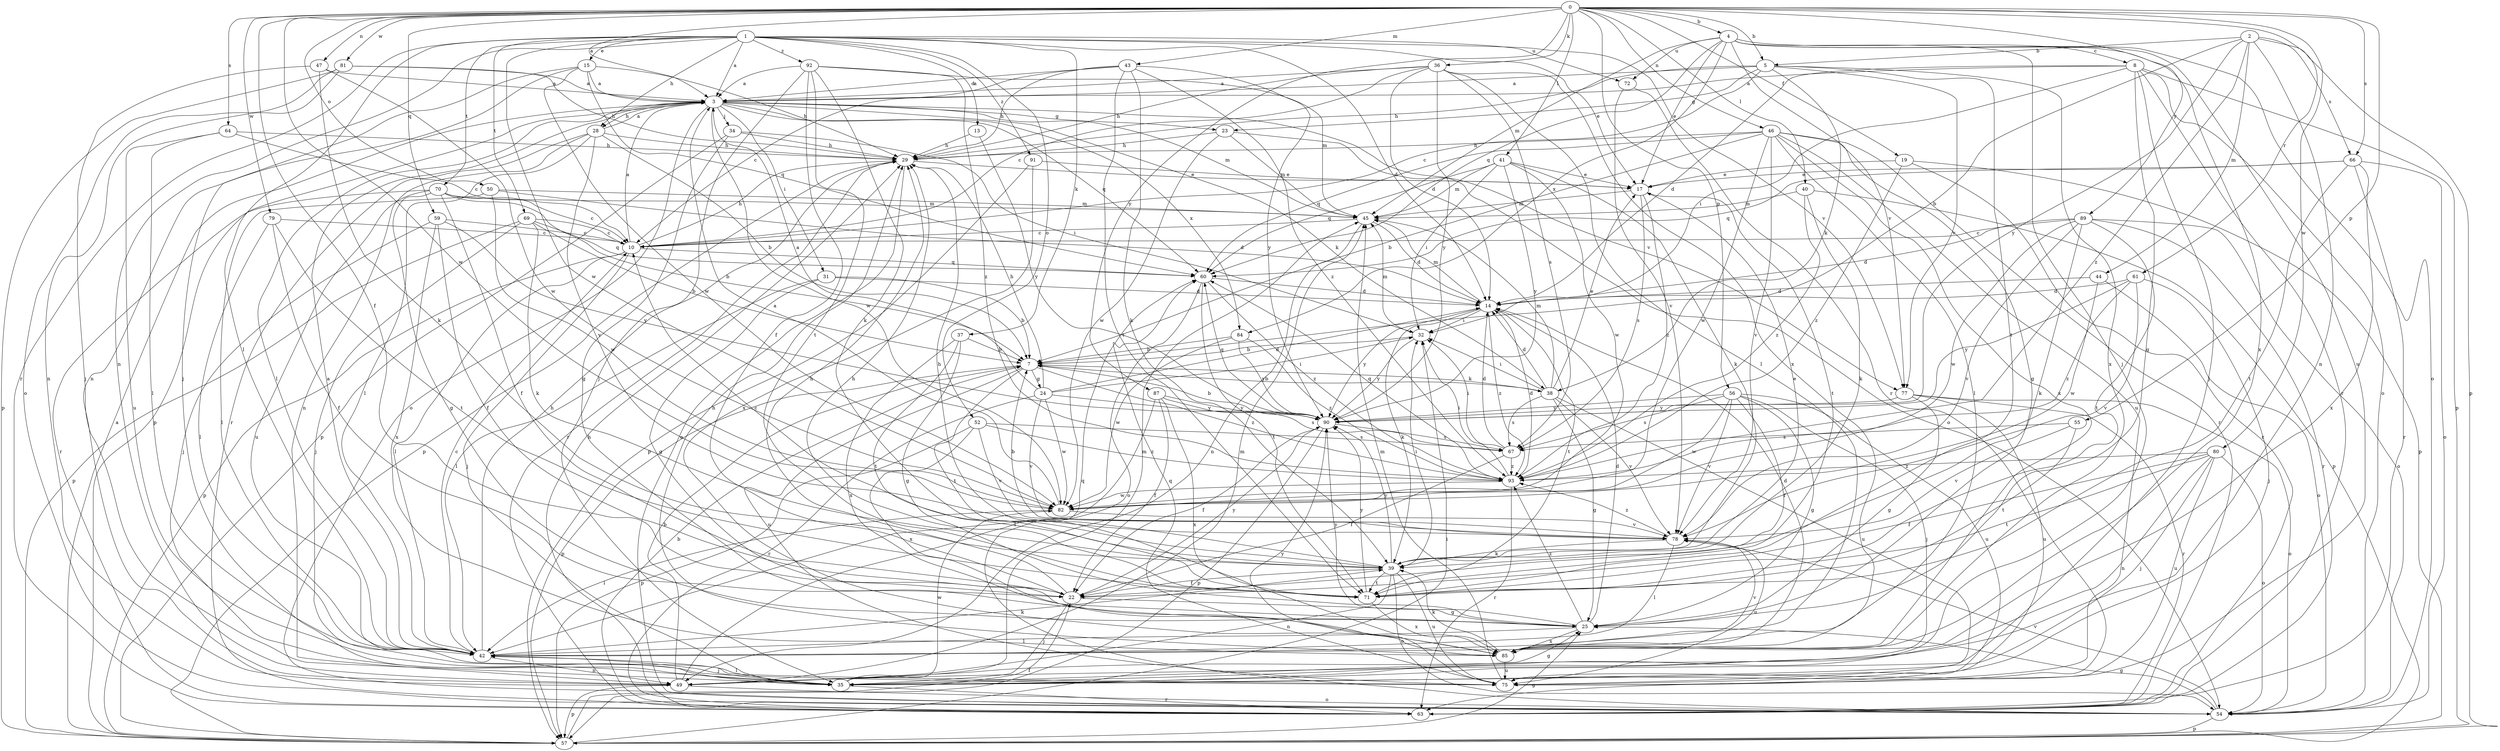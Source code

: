 strict digraph  {
0;
1;
2;
3;
4;
5;
7;
8;
10;
13;
14;
15;
17;
19;
22;
23;
24;
25;
28;
29;
31;
32;
34;
35;
36;
37;
38;
39;
40;
41;
42;
43;
44;
45;
46;
47;
49;
50;
52;
54;
55;
56;
57;
59;
60;
61;
63;
64;
66;
67;
69;
70;
71;
72;
75;
77;
78;
79;
80;
81;
82;
84;
85;
87;
89;
90;
91;
92;
93;
0 -> 3  [label=a];
0 -> 4  [label=b];
0 -> 5  [label=b];
0 -> 19  [label=f];
0 -> 22  [label=f];
0 -> 36  [label=k];
0 -> 40  [label=l];
0 -> 41  [label=l];
0 -> 43  [label=m];
0 -> 46  [label=n];
0 -> 47  [label=n];
0 -> 50  [label=o];
0 -> 55  [label=p];
0 -> 56  [label=p];
0 -> 59  [label=q];
0 -> 61  [label=r];
0 -> 64  [label=s];
0 -> 66  [label=s];
0 -> 79  [label=w];
0 -> 80  [label=w];
0 -> 81  [label=w];
0 -> 82  [label=w];
0 -> 87  [label=y];
0 -> 89  [label=y];
1 -> 3  [label=a];
1 -> 13  [label=d];
1 -> 14  [label=d];
1 -> 15  [label=e];
1 -> 17  [label=e];
1 -> 28  [label=h];
1 -> 37  [label=k];
1 -> 42  [label=l];
1 -> 49  [label=n];
1 -> 52  [label=o];
1 -> 63  [label=r];
1 -> 69  [label=t];
1 -> 70  [label=t];
1 -> 72  [label=u];
1 -> 77  [label=v];
1 -> 82  [label=w];
1 -> 91  [label=z];
1 -> 92  [label=z];
2 -> 5  [label=b];
2 -> 7  [label=b];
2 -> 44  [label=m];
2 -> 49  [label=n];
2 -> 57  [label=p];
2 -> 66  [label=s];
2 -> 90  [label=y];
2 -> 93  [label=z];
3 -> 23  [label=g];
3 -> 28  [label=h];
3 -> 31  [label=i];
3 -> 34  [label=j];
3 -> 38  [label=k];
3 -> 42  [label=l];
3 -> 45  [label=m];
3 -> 54  [label=o];
3 -> 57  [label=p];
3 -> 60  [label=q];
3 -> 77  [label=v];
3 -> 82  [label=w];
3 -> 84  [label=x];
4 -> 8  [label=c];
4 -> 17  [label=e];
4 -> 35  [label=j];
4 -> 45  [label=m];
4 -> 54  [label=o];
4 -> 60  [label=q];
4 -> 72  [label=u];
4 -> 75  [label=u];
4 -> 77  [label=v];
4 -> 84  [label=x];
4 -> 85  [label=x];
5 -> 3  [label=a];
5 -> 10  [label=c];
5 -> 23  [label=g];
5 -> 29  [label=h];
5 -> 38  [label=k];
5 -> 71  [label=t];
5 -> 77  [label=v];
5 -> 85  [label=x];
7 -> 24  [label=g];
7 -> 38  [label=k];
7 -> 57  [label=p];
7 -> 71  [label=t];
7 -> 75  [label=u];
7 -> 93  [label=z];
8 -> 3  [label=a];
8 -> 14  [label=d];
8 -> 25  [label=g];
8 -> 32  [label=i];
8 -> 35  [label=j];
8 -> 54  [label=o];
8 -> 57  [label=p];
8 -> 63  [label=r];
10 -> 3  [label=a];
10 -> 29  [label=h];
10 -> 35  [label=j];
10 -> 42  [label=l];
10 -> 57  [label=p];
10 -> 60  [label=q];
13 -> 29  [label=h];
13 -> 90  [label=y];
14 -> 32  [label=i];
14 -> 39  [label=k];
14 -> 45  [label=m];
14 -> 71  [label=t];
14 -> 90  [label=y];
14 -> 93  [label=z];
15 -> 3  [label=a];
15 -> 29  [label=h];
15 -> 35  [label=j];
15 -> 49  [label=n];
15 -> 60  [label=q];
15 -> 82  [label=w];
17 -> 45  [label=m];
17 -> 67  [label=s];
17 -> 71  [label=t];
17 -> 93  [label=z];
19 -> 17  [label=e];
19 -> 57  [label=p];
19 -> 63  [label=r];
19 -> 93  [label=z];
22 -> 25  [label=g];
22 -> 29  [label=h];
22 -> 35  [label=j];
22 -> 90  [label=y];
23 -> 29  [label=h];
23 -> 45  [label=m];
23 -> 54  [label=o];
23 -> 82  [label=w];
24 -> 3  [label=a];
24 -> 14  [label=d];
24 -> 29  [label=h];
24 -> 32  [label=i];
24 -> 63  [label=r];
24 -> 78  [label=v];
24 -> 82  [label=w];
24 -> 90  [label=y];
25 -> 14  [label=d];
25 -> 42  [label=l];
25 -> 85  [label=x];
25 -> 90  [label=y];
25 -> 93  [label=z];
28 -> 3  [label=a];
28 -> 7  [label=b];
28 -> 29  [label=h];
28 -> 42  [label=l];
28 -> 49  [label=n];
28 -> 63  [label=r];
28 -> 78  [label=v];
29 -> 17  [label=e];
29 -> 54  [label=o];
29 -> 57  [label=p];
29 -> 63  [label=r];
31 -> 7  [label=b];
31 -> 14  [label=d];
31 -> 25  [label=g];
31 -> 42  [label=l];
32 -> 7  [label=b];
32 -> 45  [label=m];
32 -> 90  [label=y];
34 -> 25  [label=g];
34 -> 29  [label=h];
34 -> 32  [label=i];
34 -> 57  [label=p];
35 -> 25  [label=g];
35 -> 42  [label=l];
35 -> 45  [label=m];
35 -> 63  [label=r];
35 -> 82  [label=w];
36 -> 3  [label=a];
36 -> 10  [label=c];
36 -> 14  [label=d];
36 -> 29  [label=h];
36 -> 42  [label=l];
36 -> 67  [label=s];
36 -> 85  [label=x];
36 -> 90  [label=y];
37 -> 7  [label=b];
37 -> 25  [label=g];
37 -> 71  [label=t];
37 -> 85  [label=x];
38 -> 7  [label=b];
38 -> 14  [label=d];
38 -> 17  [label=e];
38 -> 25  [label=g];
38 -> 32  [label=i];
38 -> 45  [label=m];
38 -> 67  [label=s];
38 -> 75  [label=u];
38 -> 78  [label=v];
39 -> 10  [label=c];
39 -> 17  [label=e];
39 -> 22  [label=f];
39 -> 29  [label=h];
39 -> 32  [label=i];
39 -> 49  [label=n];
39 -> 54  [label=o];
39 -> 71  [label=t];
39 -> 75  [label=u];
39 -> 90  [label=y];
40 -> 39  [label=k];
40 -> 45  [label=m];
40 -> 57  [label=p];
40 -> 93  [label=z];
41 -> 17  [label=e];
41 -> 32  [label=i];
41 -> 39  [label=k];
41 -> 45  [label=m];
41 -> 60  [label=q];
41 -> 82  [label=w];
41 -> 90  [label=y];
42 -> 3  [label=a];
42 -> 10  [label=c];
42 -> 29  [label=h];
42 -> 35  [label=j];
42 -> 39  [label=k];
42 -> 49  [label=n];
43 -> 3  [label=a];
43 -> 10  [label=c];
43 -> 29  [label=h];
43 -> 39  [label=k];
43 -> 71  [label=t];
43 -> 90  [label=y];
43 -> 93  [label=z];
44 -> 14  [label=d];
44 -> 54  [label=o];
44 -> 82  [label=w];
45 -> 10  [label=c];
45 -> 14  [label=d];
45 -> 49  [label=n];
46 -> 7  [label=b];
46 -> 25  [label=g];
46 -> 29  [label=h];
46 -> 42  [label=l];
46 -> 60  [label=q];
46 -> 63  [label=r];
46 -> 75  [label=u];
46 -> 78  [label=v];
46 -> 82  [label=w];
46 -> 85  [label=x];
47 -> 3  [label=a];
47 -> 35  [label=j];
47 -> 39  [label=k];
47 -> 82  [label=w];
49 -> 7  [label=b];
49 -> 45  [label=m];
49 -> 54  [label=o];
49 -> 57  [label=p];
49 -> 60  [label=q];
50 -> 14  [label=d];
50 -> 42  [label=l];
50 -> 45  [label=m];
50 -> 82  [label=w];
52 -> 57  [label=p];
52 -> 67  [label=s];
52 -> 78  [label=v];
52 -> 85  [label=x];
52 -> 93  [label=z];
54 -> 25  [label=g];
54 -> 29  [label=h];
54 -> 57  [label=p];
54 -> 78  [label=v];
55 -> 67  [label=s];
55 -> 71  [label=t];
55 -> 78  [label=v];
56 -> 22  [label=f];
56 -> 25  [label=g];
56 -> 35  [label=j];
56 -> 67  [label=s];
56 -> 75  [label=u];
56 -> 78  [label=v];
56 -> 82  [label=w];
56 -> 90  [label=y];
57 -> 3  [label=a];
57 -> 22  [label=f];
57 -> 25  [label=g];
57 -> 32  [label=i];
59 -> 10  [label=c];
59 -> 22  [label=f];
59 -> 35  [label=j];
59 -> 85  [label=x];
59 -> 90  [label=y];
60 -> 14  [label=d];
60 -> 54  [label=o];
60 -> 71  [label=t];
60 -> 93  [label=z];
61 -> 14  [label=d];
61 -> 35  [label=j];
61 -> 78  [label=v];
61 -> 90  [label=y];
61 -> 93  [label=z];
63 -> 7  [label=b];
64 -> 10  [label=c];
64 -> 29  [label=h];
64 -> 42  [label=l];
64 -> 75  [label=u];
66 -> 17  [label=e];
66 -> 54  [label=o];
66 -> 60  [label=q];
66 -> 63  [label=r];
66 -> 71  [label=t];
66 -> 85  [label=x];
67 -> 14  [label=d];
67 -> 22  [label=f];
67 -> 32  [label=i];
67 -> 93  [label=z];
69 -> 7  [label=b];
69 -> 10  [label=c];
69 -> 35  [label=j];
69 -> 39  [label=k];
69 -> 57  [label=p];
69 -> 60  [label=q];
70 -> 7  [label=b];
70 -> 10  [label=c];
70 -> 22  [label=f];
70 -> 25  [label=g];
70 -> 45  [label=m];
70 -> 63  [label=r];
70 -> 75  [label=u];
71 -> 29  [label=h];
71 -> 85  [label=x];
71 -> 90  [label=y];
72 -> 63  [label=r];
72 -> 78  [label=v];
75 -> 45  [label=m];
75 -> 60  [label=q];
75 -> 90  [label=y];
77 -> 25  [label=g];
77 -> 54  [label=o];
77 -> 63  [label=r];
77 -> 75  [label=u];
77 -> 90  [label=y];
78 -> 7  [label=b];
78 -> 39  [label=k];
78 -> 42  [label=l];
78 -> 75  [label=u];
78 -> 93  [label=z];
79 -> 10  [label=c];
79 -> 22  [label=f];
79 -> 42  [label=l];
79 -> 71  [label=t];
80 -> 22  [label=f];
80 -> 35  [label=j];
80 -> 49  [label=n];
80 -> 54  [label=o];
80 -> 71  [label=t];
80 -> 75  [label=u];
80 -> 93  [label=z];
81 -> 3  [label=a];
81 -> 29  [label=h];
81 -> 49  [label=n];
81 -> 54  [label=o];
81 -> 57  [label=p];
82 -> 3  [label=a];
82 -> 42  [label=l];
82 -> 78  [label=v];
84 -> 7  [label=b];
84 -> 82  [label=w];
84 -> 90  [label=y];
84 -> 93  [label=z];
85 -> 14  [label=d];
85 -> 29  [label=h];
85 -> 39  [label=k];
85 -> 75  [label=u];
85 -> 78  [label=v];
87 -> 22  [label=f];
87 -> 42  [label=l];
87 -> 67  [label=s];
87 -> 85  [label=x];
87 -> 90  [label=y];
89 -> 10  [label=c];
89 -> 14  [label=d];
89 -> 39  [label=k];
89 -> 54  [label=o];
89 -> 63  [label=r];
89 -> 71  [label=t];
89 -> 78  [label=v];
89 -> 82  [label=w];
90 -> 7  [label=b];
90 -> 22  [label=f];
90 -> 57  [label=p];
90 -> 60  [label=q];
90 -> 67  [label=s];
91 -> 17  [label=e];
91 -> 57  [label=p];
91 -> 85  [label=x];
92 -> 3  [label=a];
92 -> 22  [label=f];
92 -> 35  [label=j];
92 -> 39  [label=k];
92 -> 45  [label=m];
92 -> 71  [label=t];
92 -> 93  [label=z];
93 -> 14  [label=d];
93 -> 32  [label=i];
93 -> 60  [label=q];
93 -> 63  [label=r];
93 -> 82  [label=w];
}
